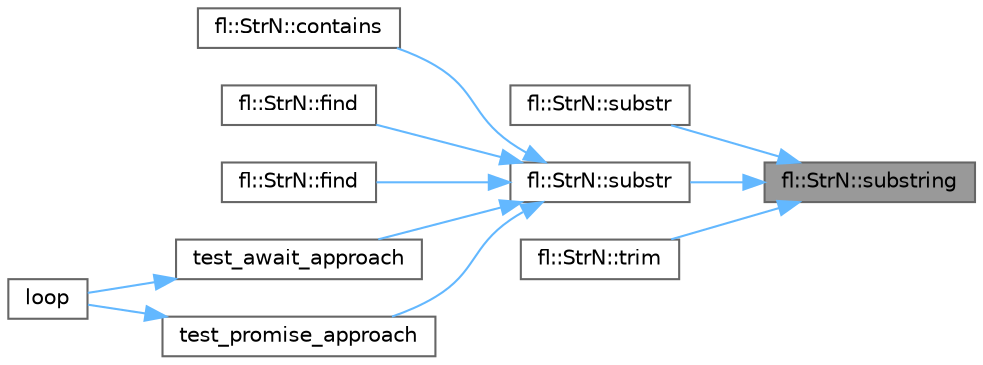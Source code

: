digraph "fl::StrN::substring"
{
 // INTERACTIVE_SVG=YES
 // LATEX_PDF_SIZE
  bgcolor="transparent";
  edge [fontname=Helvetica,fontsize=10,labelfontname=Helvetica,labelfontsize=10];
  node [fontname=Helvetica,fontsize=10,shape=box,height=0.2,width=0.4];
  rankdir="RL";
  Node1 [id="Node000001",label="fl::StrN::substring",height=0.2,width=0.4,color="gray40", fillcolor="grey60", style="filled", fontcolor="black",tooltip=" "];
  Node1 -> Node2 [id="edge1_Node000001_Node000002",dir="back",color="steelblue1",style="solid",tooltip=" "];
  Node2 [id="Node000002",label="fl::StrN::substr",height=0.2,width=0.4,color="grey40", fillcolor="white", style="filled",URL="$dc/d96/classfl_1_1_str_n_aebf2f0c1377306b5c85da573e51cb6ca.html#aebf2f0c1377306b5c85da573e51cb6ca",tooltip=" "];
  Node1 -> Node3 [id="edge2_Node000001_Node000003",dir="back",color="steelblue1",style="solid",tooltip=" "];
  Node3 [id="Node000003",label="fl::StrN::substr",height=0.2,width=0.4,color="grey40", fillcolor="white", style="filled",URL="$dc/d96/classfl_1_1_str_n_a21a0bc7b6460aea621fd132a2be492ef.html#a21a0bc7b6460aea621fd132a2be492ef",tooltip=" "];
  Node3 -> Node4 [id="edge3_Node000003_Node000004",dir="back",color="steelblue1",style="solid",tooltip=" "];
  Node4 [id="Node000004",label="fl::StrN::contains",height=0.2,width=0.4,color="grey40", fillcolor="white", style="filled",URL="$dc/d96/classfl_1_1_str_n_a7f868cc582f7d3c94c5126fea897bf65.html#a7f868cc582f7d3c94c5126fea897bf65",tooltip=" "];
  Node3 -> Node5 [id="edge4_Node000003_Node000005",dir="back",color="steelblue1",style="solid",tooltip=" "];
  Node5 [id="Node000005",label="fl::StrN::find",height=0.2,width=0.4,color="grey40", fillcolor="white", style="filled",URL="$dc/d96/classfl_1_1_str_n_a50c296e19f822e75f837ec32bb69b092.html#a50c296e19f822e75f837ec32bb69b092",tooltip=" "];
  Node3 -> Node6 [id="edge5_Node000003_Node000006",dir="back",color="steelblue1",style="solid",tooltip=" "];
  Node6 [id="Node000006",label="fl::StrN::find",height=0.2,width=0.4,color="grey40", fillcolor="white", style="filled",URL="$dc/d96/classfl_1_1_str_n_aa62dc83396432286df26528c970d9105.html#aa62dc83396432286df26528c970d9105",tooltip=" "];
  Node3 -> Node7 [id="edge6_Node000003_Node000007",dir="back",color="steelblue1",style="solid",tooltip=" "];
  Node7 [id="Node000007",label="test_await_approach",height=0.2,width=0.4,color="grey40", fillcolor="white", style="filled",URL="$d5/dec/_net_test_real_8h_a75e6549812ad7bff897e0c92a225878a.html#a75e6549812ad7bff897e0c92a225878a",tooltip=" "];
  Node7 -> Node8 [id="edge7_Node000007_Node000008",dir="back",color="steelblue1",style="solid",tooltip=" "];
  Node8 [id="Node000008",label="loop",height=0.2,width=0.4,color="grey40", fillcolor="white", style="filled",URL="$d5/dec/_net_test_real_8h_afe461d27b9c48d5921c00d521181f12f.html#afe461d27b9c48d5921c00d521181f12f",tooltip=" "];
  Node3 -> Node9 [id="edge8_Node000003_Node000009",dir="back",color="steelblue1",style="solid",tooltip=" "];
  Node9 [id="Node000009",label="test_promise_approach",height=0.2,width=0.4,color="grey40", fillcolor="white", style="filled",URL="$d5/dec/_net_test_real_8h_a63e6ab1f58438832fe951d98467c6db1.html#a63e6ab1f58438832fe951d98467c6db1",tooltip=" "];
  Node9 -> Node8 [id="edge9_Node000009_Node000008",dir="back",color="steelblue1",style="solid",tooltip=" "];
  Node1 -> Node10 [id="edge10_Node000001_Node000010",dir="back",color="steelblue1",style="solid",tooltip=" "];
  Node10 [id="Node000010",label="fl::StrN::trim",height=0.2,width=0.4,color="grey40", fillcolor="white", style="filled",URL="$dc/d96/classfl_1_1_str_n_aafcfa50cdae5aa91c45d0d98c01f265d.html#aafcfa50cdae5aa91c45d0d98c01f265d",tooltip=" "];
}
